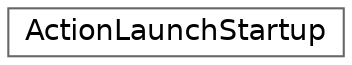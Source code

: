 digraph "Graphical Class Hierarchy"
{
 // LATEX_PDF_SIZE
  bgcolor="transparent";
  edge [fontname=Helvetica,fontsize=14,labelfontname=Helvetica,labelfontsize=14];
  node [fontname=Helvetica,fontsize=14,shape=box,height=0.2,width=0.4];
  rankdir="LR";
  Node0 [id="Node000000",label="ActionLaunchStartup",height=0.2,width=0.4,color="grey40", fillcolor="white", style="filled",URL="$d7/d5e/classActionLaunchStartup.html",tooltip=" "];
}
